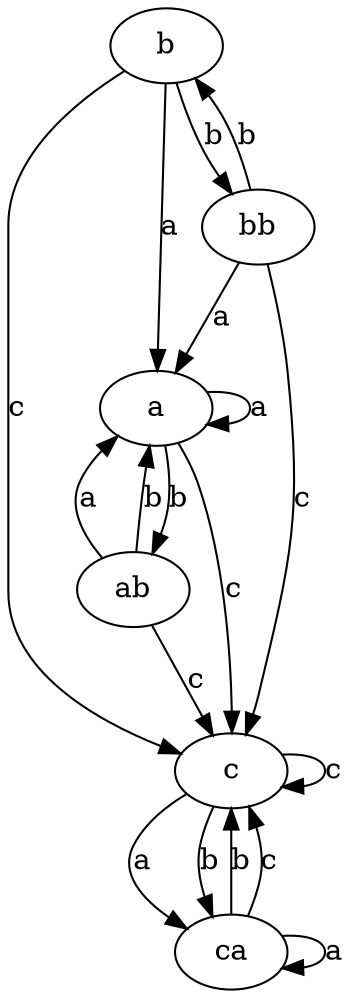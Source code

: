digraph G {
"a"
"b"
"c"
"ab"
"bb"
"ca"
"a" -> "a" [label="a"]
"a" -> "ab" [label="b"]
"a" -> "c" [label="c"]
"b" -> "a" [label="a"]
"b" -> "bb" [label="b"]
"b" -> "c" [label="c"]
"c" -> "ca" [label="a"]
"c" -> "ca" [label="b"]
"c" -> "c" [label="c"]
"ab" -> "a" [label="a"]
"ab" -> "a" [label="b"]
"ab" -> "c" [label="c"]
"bb" -> "a" [label="a"]
"bb" -> "b" [label="b"]
"bb" -> "c" [label="c"]
"ca" -> "ca" [label="a"]
"ca" -> "c" [label="b"]
"ca" -> "c" [label="c"]
}
